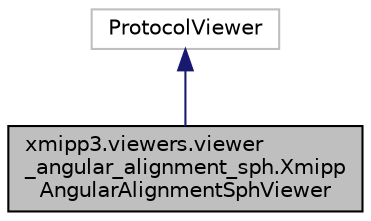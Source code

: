 digraph "xmipp3.viewers.viewer_angular_alignment_sph.XmippAngularAlignmentSphViewer"
{
  edge [fontname="Helvetica",fontsize="10",labelfontname="Helvetica",labelfontsize="10"];
  node [fontname="Helvetica",fontsize="10",shape=record];
  Node0 [label="xmipp3.viewers.viewer\l_angular_alignment_sph.Xmipp\lAngularAlignmentSphViewer",height=0.2,width=0.4,color="black", fillcolor="grey75", style="filled", fontcolor="black"];
  Node1 -> Node0 [dir="back",color="midnightblue",fontsize="10",style="solid",fontname="Helvetica"];
  Node1 [label="ProtocolViewer",height=0.2,width=0.4,color="grey75", fillcolor="white", style="filled"];
}
